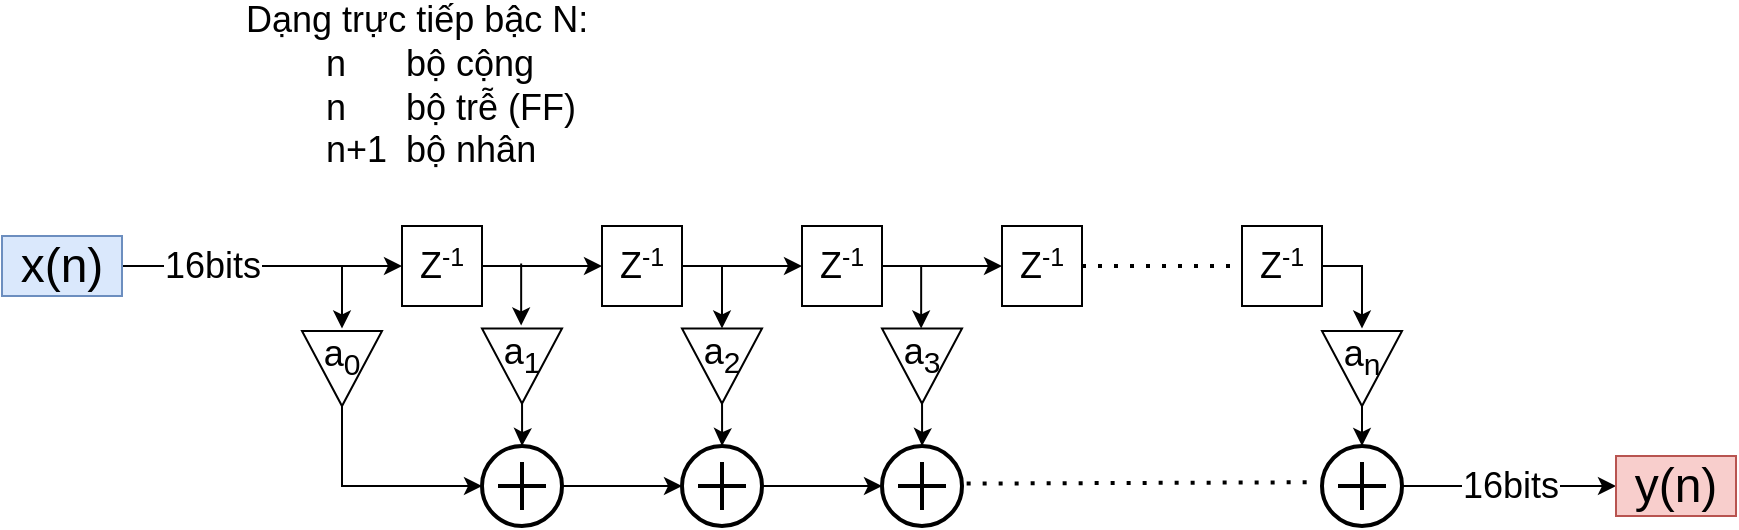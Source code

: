 <mxfile version="22.1.2" type="device">
  <diagram id="C5RBs43oDa-KdzZeNtuy" name="Page-1">
    <mxGraphModel dx="1756" dy="558" grid="1" gridSize="10" guides="1" tooltips="1" connect="1" arrows="1" fold="1" page="1" pageScale="1" pageWidth="827" pageHeight="1169" math="0" shadow="0">
      <root>
        <mxCell id="WIyWlLk6GJQsqaUBKTNV-0" />
        <mxCell id="WIyWlLk6GJQsqaUBKTNV-1" parent="WIyWlLk6GJQsqaUBKTNV-0" />
        <mxCell id="WIyWlLk6GJQsqaUBKTNV-3" value="Z&lt;span style=&quot;font-size: 15px;&quot;&gt;&lt;sup&gt;-1&lt;/sup&gt;&lt;/span&gt;" style="rounded=0;whiteSpace=wrap;html=1;fontSize=18;glass=0;strokeWidth=1;shadow=0;" parent="WIyWlLk6GJQsqaUBKTNV-1" vertex="1">
          <mxGeometry x="160" y="190" width="40" height="40" as="geometry" />
        </mxCell>
        <mxCell id="PooihDWR_BqZZ4_zwK4g-1" value="Dạng trực tiếp bậc N:&lt;br&gt;&lt;span style=&quot;white-space: pre;&quot;&gt;&#x9;&lt;/span&gt;n &lt;span style=&quot;white-space: pre;&quot;&gt;&#x9;&lt;/span&gt;bộ cộng&lt;br&gt;&lt;span style=&quot;white-space: pre;&quot;&gt;&#x9;&lt;/span&gt;n &lt;span style=&quot;white-space: pre;&quot;&gt;&#x9;&lt;/span&gt;bộ trễ (FF)&lt;br&gt;&lt;span style=&quot;white-space: pre;&quot;&gt;&#x9;&lt;/span&gt;n+1 &lt;span style=&quot;white-space: pre;&quot;&gt;&#x9;&lt;/span&gt;bộ nhân" style="text;html=1;strokeColor=none;fillColor=none;align=left;verticalAlign=middle;whiteSpace=wrap;rounded=0;fontSize=18;" vertex="1" parent="WIyWlLk6GJQsqaUBKTNV-1">
          <mxGeometry x="80" y="80" width="320" height="80" as="geometry" />
        </mxCell>
        <mxCell id="PooihDWR_BqZZ4_zwK4g-2" value="" style="endArrow=classic;html=1;rounded=0;fontSize=18;entryX=0;entryY=0.5;entryDx=0;entryDy=0;exitX=1;exitY=0.5;exitDx=0;exitDy=0;" edge="1" parent="WIyWlLk6GJQsqaUBKTNV-1" source="PooihDWR_BqZZ4_zwK4g-7" target="WIyWlLk6GJQsqaUBKTNV-3">
          <mxGeometry relative="1" as="geometry">
            <mxPoint x="20" y="260" as="sourcePoint" />
            <mxPoint x="150" y="260" as="targetPoint" />
          </mxGeometry>
        </mxCell>
        <mxCell id="PooihDWR_BqZZ4_zwK4g-3" value="16bits" style="edgeLabel;resizable=0;html=1;align=center;verticalAlign=middle;fontSize=18;" connectable="0" vertex="1" parent="PooihDWR_BqZZ4_zwK4g-2">
          <mxGeometry relative="1" as="geometry">
            <mxPoint x="-25" as="offset" />
          </mxGeometry>
        </mxCell>
        <mxCell id="PooihDWR_BqZZ4_zwK4g-7" value="&lt;font style=&quot;font-size: 24px;&quot;&gt;x(n)&lt;br style=&quot;font-size: 24px;&quot;&gt;&lt;/font&gt;" style="text;html=1;strokeColor=#6c8ebf;fillColor=#dae8fc;align=center;verticalAlign=middle;whiteSpace=wrap;rounded=0;fontSize=24;" vertex="1" parent="WIyWlLk6GJQsqaUBKTNV-1">
          <mxGeometry x="-40" y="195" width="60" height="30" as="geometry" />
        </mxCell>
        <mxCell id="PooihDWR_BqZZ4_zwK4g-9" value="Z&lt;span style=&quot;font-size: 15px;&quot;&gt;&lt;sup&gt;-1&lt;/sup&gt;&lt;/span&gt;" style="rounded=0;whiteSpace=wrap;html=1;fontSize=18;glass=0;strokeWidth=1;shadow=0;" vertex="1" parent="WIyWlLk6GJQsqaUBKTNV-1">
          <mxGeometry x="260" y="190" width="40" height="40" as="geometry" />
        </mxCell>
        <mxCell id="PooihDWR_BqZZ4_zwK4g-16" value="" style="edgeStyle=orthogonalEdgeStyle;rounded=0;orthogonalLoop=1;jettySize=auto;html=1;" edge="1" parent="WIyWlLk6GJQsqaUBKTNV-1" source="PooihDWR_BqZZ4_zwK4g-10" target="PooihDWR_BqZZ4_zwK4g-11">
          <mxGeometry relative="1" as="geometry" />
        </mxCell>
        <mxCell id="PooihDWR_BqZZ4_zwK4g-10" value="Z&lt;span style=&quot;font-size: 15px;&quot;&gt;&lt;sup&gt;-1&lt;/sup&gt;&lt;/span&gt;" style="rounded=0;whiteSpace=wrap;html=1;fontSize=18;glass=0;strokeWidth=1;shadow=0;" vertex="1" parent="WIyWlLk6GJQsqaUBKTNV-1">
          <mxGeometry x="360" y="190" width="40" height="40" as="geometry" />
        </mxCell>
        <mxCell id="PooihDWR_BqZZ4_zwK4g-11" value="Z&lt;span style=&quot;font-size: 15px;&quot;&gt;&lt;sup&gt;-1&lt;/sup&gt;&lt;/span&gt;" style="rounded=0;whiteSpace=wrap;html=1;fontSize=18;glass=0;strokeWidth=1;shadow=0;" vertex="1" parent="WIyWlLk6GJQsqaUBKTNV-1">
          <mxGeometry x="460" y="190" width="40" height="40" as="geometry" />
        </mxCell>
        <mxCell id="PooihDWR_BqZZ4_zwK4g-13" value="Z&lt;span style=&quot;font-size: 15px;&quot;&gt;&lt;sup&gt;-1&lt;/sup&gt;&lt;/span&gt;" style="rounded=0;whiteSpace=wrap;html=1;fontSize=18;glass=0;strokeWidth=1;shadow=0;" vertex="1" parent="WIyWlLk6GJQsqaUBKTNV-1">
          <mxGeometry x="580" y="190" width="40" height="40" as="geometry" />
        </mxCell>
        <mxCell id="PooihDWR_BqZZ4_zwK4g-14" value="" style="endArrow=classic;html=1;rounded=0;exitX=1;exitY=0.5;exitDx=0;exitDy=0;entryX=0;entryY=0.5;entryDx=0;entryDy=0;" edge="1" parent="WIyWlLk6GJQsqaUBKTNV-1" source="WIyWlLk6GJQsqaUBKTNV-3" target="PooihDWR_BqZZ4_zwK4g-9">
          <mxGeometry width="50" height="50" relative="1" as="geometry">
            <mxPoint x="460" y="300" as="sourcePoint" />
            <mxPoint x="510" y="250" as="targetPoint" />
          </mxGeometry>
        </mxCell>
        <mxCell id="PooihDWR_BqZZ4_zwK4g-15" value="" style="endArrow=classic;html=1;rounded=0;exitX=1;exitY=0.5;exitDx=0;exitDy=0;entryX=0;entryY=0.5;entryDx=0;entryDy=0;" edge="1" parent="WIyWlLk6GJQsqaUBKTNV-1" source="PooihDWR_BqZZ4_zwK4g-9" target="PooihDWR_BqZZ4_zwK4g-10">
          <mxGeometry width="50" height="50" relative="1" as="geometry">
            <mxPoint x="460" y="300" as="sourcePoint" />
            <mxPoint x="510" y="250" as="targetPoint" />
          </mxGeometry>
        </mxCell>
        <mxCell id="PooihDWR_BqZZ4_zwK4g-17" value="" style="endArrow=none;dashed=1;html=1;dashPattern=1 3;strokeWidth=2;rounded=0;exitX=1;exitY=0.5;exitDx=0;exitDy=0;entryX=0;entryY=0.5;entryDx=0;entryDy=0;" edge="1" parent="WIyWlLk6GJQsqaUBKTNV-1" source="PooihDWR_BqZZ4_zwK4g-11" target="PooihDWR_BqZZ4_zwK4g-13">
          <mxGeometry width="50" height="50" relative="1" as="geometry">
            <mxPoint x="460" y="300" as="sourcePoint" />
            <mxPoint x="510" y="250" as="targetPoint" />
          </mxGeometry>
        </mxCell>
        <mxCell id="PooihDWR_BqZZ4_zwK4g-57" value="" style="edgeStyle=orthogonalEdgeStyle;rounded=0;orthogonalLoop=1;jettySize=auto;html=1;" edge="1" parent="WIyWlLk6GJQsqaUBKTNV-1" source="PooihDWR_BqZZ4_zwK4g-18" target="PooihDWR_BqZZ4_zwK4g-19">
          <mxGeometry relative="1" as="geometry" />
        </mxCell>
        <mxCell id="PooihDWR_BqZZ4_zwK4g-18" value="" style="html=1;verticalLabelPosition=bottom;align=center;labelBackgroundColor=#ffffff;verticalAlign=top;strokeWidth=2;strokeColor=#000000;shadow=0;dashed=0;shape=mxgraph.ios7.icons.add;fontSize=18;" vertex="1" parent="WIyWlLk6GJQsqaUBKTNV-1">
          <mxGeometry x="200" y="300" width="40" height="40" as="geometry" />
        </mxCell>
        <mxCell id="PooihDWR_BqZZ4_zwK4g-56" value="" style="edgeStyle=orthogonalEdgeStyle;rounded=0;orthogonalLoop=1;jettySize=auto;html=1;" edge="1" parent="WIyWlLk6GJQsqaUBKTNV-1" source="PooihDWR_BqZZ4_zwK4g-19" target="PooihDWR_BqZZ4_zwK4g-20">
          <mxGeometry relative="1" as="geometry" />
        </mxCell>
        <mxCell id="PooihDWR_BqZZ4_zwK4g-19" value="" style="html=1;verticalLabelPosition=bottom;align=center;labelBackgroundColor=#ffffff;verticalAlign=top;strokeWidth=2;strokeColor=#000000;shadow=0;dashed=0;shape=mxgraph.ios7.icons.add;fontSize=18;" vertex="1" parent="WIyWlLk6GJQsqaUBKTNV-1">
          <mxGeometry x="300" y="300" width="40" height="40" as="geometry" />
        </mxCell>
        <mxCell id="PooihDWR_BqZZ4_zwK4g-20" value="" style="html=1;verticalLabelPosition=bottom;align=center;labelBackgroundColor=#ffffff;verticalAlign=top;strokeWidth=2;strokeColor=#000000;shadow=0;dashed=0;shape=mxgraph.ios7.icons.add;fontSize=18;" vertex="1" parent="WIyWlLk6GJQsqaUBKTNV-1">
          <mxGeometry x="400" y="300" width="40" height="40" as="geometry" />
        </mxCell>
        <mxCell id="PooihDWR_BqZZ4_zwK4g-21" value="" style="html=1;verticalLabelPosition=bottom;align=center;labelBackgroundColor=#ffffff;verticalAlign=top;strokeWidth=2;strokeColor=#000000;shadow=0;dashed=0;shape=mxgraph.ios7.icons.add;fontSize=18;" vertex="1" parent="WIyWlLk6GJQsqaUBKTNV-1">
          <mxGeometry x="620" y="300" width="40" height="40" as="geometry" />
        </mxCell>
        <mxCell id="PooihDWR_BqZZ4_zwK4g-22" value="" style="endArrow=classic;html=1;rounded=0;fontSize=18;entryX=0;entryY=0.5;entryDx=0;entryDy=0;" edge="1" parent="WIyWlLk6GJQsqaUBKTNV-1">
          <mxGeometry relative="1" as="geometry">
            <mxPoint x="660" y="320" as="sourcePoint" />
            <mxPoint x="767" y="320" as="targetPoint" />
          </mxGeometry>
        </mxCell>
        <mxCell id="PooihDWR_BqZZ4_zwK4g-23" value="16bits" style="edgeLabel;resizable=0;html=1;align=center;verticalAlign=middle;fontSize=18;" connectable="0" vertex="1" parent="PooihDWR_BqZZ4_zwK4g-22">
          <mxGeometry relative="1" as="geometry" />
        </mxCell>
        <mxCell id="PooihDWR_BqZZ4_zwK4g-24" value="&lt;font style=&quot;font-size: 24px;&quot;&gt;y(n)&lt;br style=&quot;font-size: 24px;&quot;&gt;&lt;/font&gt;" style="text;html=1;strokeColor=#b85450;fillColor=#f8cecc;align=center;verticalAlign=middle;whiteSpace=wrap;rounded=0;fontSize=24;" vertex="1" parent="WIyWlLk6GJQsqaUBKTNV-1">
          <mxGeometry x="767" y="305" width="60" height="30" as="geometry" />
        </mxCell>
        <mxCell id="PooihDWR_BqZZ4_zwK4g-27" value="" style="group" vertex="1" connectable="0" parent="WIyWlLk6GJQsqaUBKTNV-1">
          <mxGeometry x="190" y="240" width="60" height="38.75" as="geometry" />
        </mxCell>
        <mxCell id="PooihDWR_BqZZ4_zwK4g-25" value="" style="triangle;whiteSpace=wrap;html=1;rotation=90;" vertex="1" parent="PooihDWR_BqZZ4_zwK4g-27">
          <mxGeometry x="11.25" width="37.5" height="40" as="geometry" />
        </mxCell>
        <mxCell id="PooihDWR_BqZZ4_zwK4g-26" value="&lt;font style=&quot;font-size: 18px;&quot;&gt;a&lt;sub&gt;1&lt;br&gt;&lt;/sub&gt;&lt;/font&gt;" style="text;html=1;strokeColor=none;fillColor=none;align=center;verticalAlign=middle;whiteSpace=wrap;rounded=0;" vertex="1" parent="PooihDWR_BqZZ4_zwK4g-27">
          <mxGeometry width="60" height="30" as="geometry" />
        </mxCell>
        <mxCell id="PooihDWR_BqZZ4_zwK4g-29" value="" style="group" vertex="1" connectable="0" parent="WIyWlLk6GJQsqaUBKTNV-1">
          <mxGeometry x="290" y="240" width="60" height="38.75" as="geometry" />
        </mxCell>
        <mxCell id="PooihDWR_BqZZ4_zwK4g-30" value="" style="triangle;whiteSpace=wrap;html=1;rotation=90;" vertex="1" parent="PooihDWR_BqZZ4_zwK4g-29">
          <mxGeometry x="11.25" width="37.5" height="40" as="geometry" />
        </mxCell>
        <mxCell id="PooihDWR_BqZZ4_zwK4g-31" value="&lt;font style=&quot;font-size: 18px;&quot;&gt;a&lt;sub&gt;2&lt;br&gt;&lt;/sub&gt;&lt;/font&gt;" style="text;html=1;strokeColor=none;fillColor=none;align=center;verticalAlign=middle;whiteSpace=wrap;rounded=0;" vertex="1" parent="PooihDWR_BqZZ4_zwK4g-29">
          <mxGeometry width="60" height="30" as="geometry" />
        </mxCell>
        <mxCell id="PooihDWR_BqZZ4_zwK4g-32" value="" style="group" vertex="1" connectable="0" parent="WIyWlLk6GJQsqaUBKTNV-1">
          <mxGeometry x="390" y="240" width="60" height="38.75" as="geometry" />
        </mxCell>
        <mxCell id="PooihDWR_BqZZ4_zwK4g-33" value="" style="triangle;whiteSpace=wrap;html=1;rotation=90;" vertex="1" parent="PooihDWR_BqZZ4_zwK4g-32">
          <mxGeometry x="11.25" width="37.5" height="40" as="geometry" />
        </mxCell>
        <mxCell id="PooihDWR_BqZZ4_zwK4g-34" value="&lt;font style=&quot;font-size: 18px;&quot;&gt;a&lt;sub&gt;3&lt;br&gt;&lt;/sub&gt;&lt;/font&gt;" style="text;html=1;strokeColor=none;fillColor=none;align=center;verticalAlign=middle;whiteSpace=wrap;rounded=0;" vertex="1" parent="PooihDWR_BqZZ4_zwK4g-32">
          <mxGeometry width="60" height="30" as="geometry" />
        </mxCell>
        <mxCell id="PooihDWR_BqZZ4_zwK4g-35" value="" style="group" vertex="1" connectable="0" parent="WIyWlLk6GJQsqaUBKTNV-1">
          <mxGeometry x="610" y="241.25" width="60" height="38.75" as="geometry" />
        </mxCell>
        <mxCell id="PooihDWR_BqZZ4_zwK4g-36" value="" style="triangle;whiteSpace=wrap;html=1;rotation=90;" vertex="1" parent="PooihDWR_BqZZ4_zwK4g-35">
          <mxGeometry x="11.25" width="37.5" height="40" as="geometry" />
        </mxCell>
        <mxCell id="PooihDWR_BqZZ4_zwK4g-37" value="&lt;font style=&quot;font-size: 18px;&quot;&gt;a&lt;sub&gt;n&lt;br&gt;&lt;/sub&gt;&lt;/font&gt;" style="text;html=1;strokeColor=none;fillColor=none;align=center;verticalAlign=middle;whiteSpace=wrap;rounded=0;" vertex="1" parent="PooihDWR_BqZZ4_zwK4g-35">
          <mxGeometry width="60" height="30" as="geometry" />
        </mxCell>
        <mxCell id="PooihDWR_BqZZ4_zwK4g-38" value="" style="endArrow=classic;html=1;rounded=0;exitX=1;exitY=0.5;exitDx=0;exitDy=0;entryX=0.5;entryY=0;entryDx=0;entryDy=0;" edge="1" parent="WIyWlLk6GJQsqaUBKTNV-1" source="PooihDWR_BqZZ4_zwK4g-13" target="PooihDWR_BqZZ4_zwK4g-37">
          <mxGeometry width="50" height="50" relative="1" as="geometry">
            <mxPoint x="360" y="300" as="sourcePoint" />
            <mxPoint x="410" y="250" as="targetPoint" />
            <Array as="points">
              <mxPoint x="640" y="210" />
            </Array>
          </mxGeometry>
        </mxCell>
        <mxCell id="PooihDWR_BqZZ4_zwK4g-39" value="" style="endArrow=none;dashed=1;html=1;dashPattern=1 3;strokeWidth=2;rounded=0;exitX=1.058;exitY=0.47;exitDx=0;exitDy=0;entryX=-0.067;entryY=0.453;entryDx=0;entryDy=0;entryPerimeter=0;exitPerimeter=0;" edge="1" parent="WIyWlLk6GJQsqaUBKTNV-1" source="PooihDWR_BqZZ4_zwK4g-20" target="PooihDWR_BqZZ4_zwK4g-21">
          <mxGeometry width="50" height="50" relative="1" as="geometry">
            <mxPoint x="490" y="319.58" as="sourcePoint" />
            <mxPoint x="570" y="319.58" as="targetPoint" />
          </mxGeometry>
        </mxCell>
        <mxCell id="PooihDWR_BqZZ4_zwK4g-41" value="" style="group" vertex="1" connectable="0" parent="WIyWlLk6GJQsqaUBKTNV-1">
          <mxGeometry x="100" y="241.25" width="60" height="38.75" as="geometry" />
        </mxCell>
        <mxCell id="PooihDWR_BqZZ4_zwK4g-42" value="" style="triangle;whiteSpace=wrap;html=1;rotation=90;" vertex="1" parent="PooihDWR_BqZZ4_zwK4g-41">
          <mxGeometry x="11.25" width="37.5" height="40" as="geometry" />
        </mxCell>
        <mxCell id="PooihDWR_BqZZ4_zwK4g-43" value="&lt;font style=&quot;font-size: 18px;&quot;&gt;a&lt;sub&gt;0&lt;br&gt;&lt;/sub&gt;&lt;/font&gt;" style="text;html=1;strokeColor=none;fillColor=none;align=center;verticalAlign=middle;whiteSpace=wrap;rounded=0;" vertex="1" parent="PooihDWR_BqZZ4_zwK4g-41">
          <mxGeometry width="60" height="30" as="geometry" />
        </mxCell>
        <mxCell id="PooihDWR_BqZZ4_zwK4g-44" value="" style="endArrow=classic;html=1;rounded=0;entryX=0.5;entryY=0;entryDx=0;entryDy=0;" edge="1" parent="WIyWlLk6GJQsqaUBKTNV-1" target="PooihDWR_BqZZ4_zwK4g-43">
          <mxGeometry width="50" height="50" relative="1" as="geometry">
            <mxPoint x="130" y="210" as="sourcePoint" />
            <mxPoint x="410" y="250" as="targetPoint" />
          </mxGeometry>
        </mxCell>
        <mxCell id="PooihDWR_BqZZ4_zwK4g-45" value="" style="endArrow=classic;html=1;rounded=0;entryX=0.5;entryY=0;entryDx=0;entryDy=0;" edge="1" parent="WIyWlLk6GJQsqaUBKTNV-1">
          <mxGeometry width="50" height="50" relative="1" as="geometry">
            <mxPoint x="219.58" y="208.75" as="sourcePoint" />
            <mxPoint x="219.58" y="239.75" as="targetPoint" />
          </mxGeometry>
        </mxCell>
        <mxCell id="PooihDWR_BqZZ4_zwK4g-46" value="" style="endArrow=classic;html=1;rounded=0;entryX=0.5;entryY=0;entryDx=0;entryDy=0;" edge="1" parent="WIyWlLk6GJQsqaUBKTNV-1">
          <mxGeometry width="50" height="50" relative="1" as="geometry">
            <mxPoint x="320" y="210.25" as="sourcePoint" />
            <mxPoint x="320" y="241.25" as="targetPoint" />
          </mxGeometry>
        </mxCell>
        <mxCell id="PooihDWR_BqZZ4_zwK4g-47" value="" style="endArrow=classic;html=1;rounded=0;entryX=0.5;entryY=0;entryDx=0;entryDy=0;" edge="1" parent="WIyWlLk6GJQsqaUBKTNV-1">
          <mxGeometry width="50" height="50" relative="1" as="geometry">
            <mxPoint x="419.58" y="210.25" as="sourcePoint" />
            <mxPoint x="419.58" y="241.25" as="targetPoint" />
          </mxGeometry>
        </mxCell>
        <mxCell id="PooihDWR_BqZZ4_zwK4g-50" value="" style="edgeStyle=orthogonalEdgeStyle;rounded=0;orthogonalLoop=1;jettySize=auto;html=1;" edge="1" parent="WIyWlLk6GJQsqaUBKTNV-1" source="PooihDWR_BqZZ4_zwK4g-33" target="PooihDWR_BqZZ4_zwK4g-20">
          <mxGeometry relative="1" as="geometry" />
        </mxCell>
        <mxCell id="PooihDWR_BqZZ4_zwK4g-51" value="" style="edgeStyle=orthogonalEdgeStyle;rounded=0;orthogonalLoop=1;jettySize=auto;html=1;" edge="1" parent="WIyWlLk6GJQsqaUBKTNV-1" source="PooihDWR_BqZZ4_zwK4g-30" target="PooihDWR_BqZZ4_zwK4g-19">
          <mxGeometry relative="1" as="geometry" />
        </mxCell>
        <mxCell id="PooihDWR_BqZZ4_zwK4g-52" value="" style="edgeStyle=orthogonalEdgeStyle;rounded=0;orthogonalLoop=1;jettySize=auto;html=1;" edge="1" parent="WIyWlLk6GJQsqaUBKTNV-1" source="PooihDWR_BqZZ4_zwK4g-25" target="PooihDWR_BqZZ4_zwK4g-18">
          <mxGeometry relative="1" as="geometry" />
        </mxCell>
        <mxCell id="PooihDWR_BqZZ4_zwK4g-54" value="" style="edgeStyle=orthogonalEdgeStyle;rounded=0;orthogonalLoop=1;jettySize=auto;html=1;exitX=1;exitY=0.5;exitDx=0;exitDy=0;entryX=0;entryY=0.5;entryDx=0;entryDy=0;entryPerimeter=0;" edge="1" parent="WIyWlLk6GJQsqaUBKTNV-1" source="PooihDWR_BqZZ4_zwK4g-42" target="PooihDWR_BqZZ4_zwK4g-18">
          <mxGeometry relative="1" as="geometry">
            <mxPoint x="120" y="305.33" as="sourcePoint" />
            <mxPoint x="180" y="330" as="targetPoint" />
            <Array as="points">
              <mxPoint x="130" y="320" />
            </Array>
          </mxGeometry>
        </mxCell>
        <mxCell id="PooihDWR_BqZZ4_zwK4g-58" value="" style="edgeStyle=orthogonalEdgeStyle;rounded=0;orthogonalLoop=1;jettySize=auto;html=1;exitX=1;exitY=0.5;exitDx=0;exitDy=0;" edge="1" parent="WIyWlLk6GJQsqaUBKTNV-1" source="PooihDWR_BqZZ4_zwK4g-36" target="PooihDWR_BqZZ4_zwK4g-21">
          <mxGeometry relative="1" as="geometry" />
        </mxCell>
      </root>
    </mxGraphModel>
  </diagram>
</mxfile>
